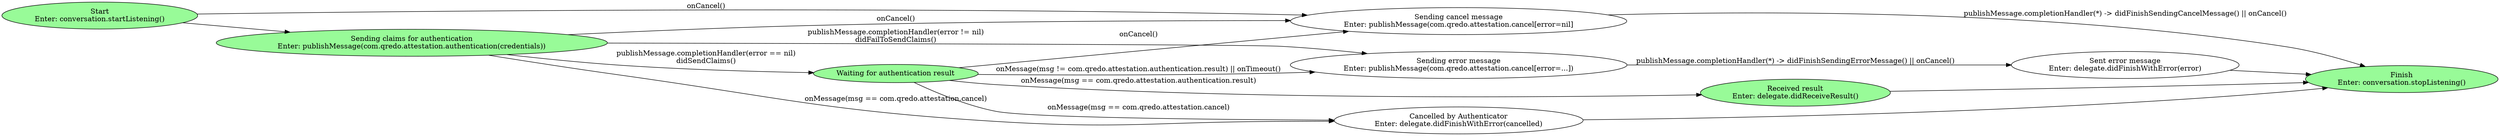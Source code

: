 digraph Authentication {
	rankdir = "LR";

	subgraph success {
		node [style=filled fillcolor=palegreen]
		start; finish; sendingClaims receivedResult waitingForResult
	}

	start -> sendingClaims;
	start -> cancel [label = "onCancel()"]

	sendingClaims -> waitingForResult [label = "publishMessage.completionHandler(error == nil)\ndidSendClaims()"]
	sendingClaims -> cancelledByOtherSide [label = "onMessage(msg == com.qredo.attestation.cancel)"]
	sendingClaims -> error [label = "publishMessage.completionHandler(error != nil)\ndidFailToSendClaims()"]
	sendingClaims -> cancel [label = "onCancel()"]

	waitingForResult -> receivedResult [label = "onMessage(msg == com.qredo.attestation.authentication.result)"]
	waitingForResult -> cancel [label = "onCancel()"]
	waitingForResult -> cancelledByOtherSide [label = "onMessage(msg == com.qredo.attestation.cancel)"]
	waitingForResult -> error [label = "onMessage(msg != com.qredo.attestation.authentication.result) || onTimeout()"]

	receivedResult -> finish
	cancelledByOtherSide -> finish
	cancel -> finish [label = "publishMessage.completionHandler(*) -> didFinishSendingCancelMessage() || onCancel()"]
	error -> sentErrorMessage [label = "publishMessage.completionHandler(*) -> didFinishSendingErrorMessage() || onCancel()"]
	sentErrorMessage -> finish

	// States' labels
	start [label = "Start\nEnter: conversation.startListening()"]
	receivedResult [label = "Received result\nEnter: delegate.didReceiveResult()"]
	cancelledByOtherSide [label = "Cancelled by Authenticator\nEnter: delegate.didFinishWithError(cancelled)"]
	sendingClaims [label = "Sending claims for authentication\nEnter: publishMessage(com.qredo.attestation.authentication(credentials))"]
	waitingForResult [label = "Waiting for authentication result"]
	finish [label = "Finish\nEnter: conversation.stopListening()"] 
	sentErrorMessage [label = "Sent error message\nEnter: delegate.didFinishWithError(error)"]
	error [label = "Sending error message\nEnter: publishMessage(com.qredo.attestation.cancel[error=...])"]
	cancel [label = "Sending cancel message\nEnter: publishMessage(com.qredo.attestation.cancel[error=nil]"]
}

